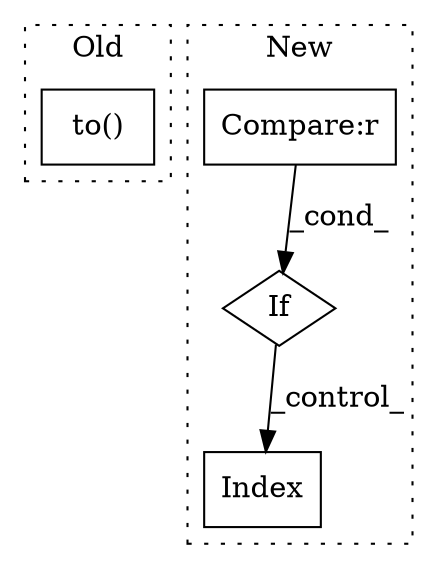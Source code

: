 digraph G {
subgraph cluster0 {
1 [label="to()" a="75" s="2867,2888" l="11,1" shape="box"];
label = "Old";
style="dotted";
}
subgraph cluster1 {
2 [label="Index" a="46" s="2363,2402" l="32,1" shape="box"];
3 [label="If" a="96" s="2293" l="3" shape="diamond"];
4 [label="Compare:r" a="40" s="2296" l="43" shape="box"];
label = "New";
style="dotted";
}
3 -> 2 [label="_control_"];
4 -> 3 [label="_cond_"];
}